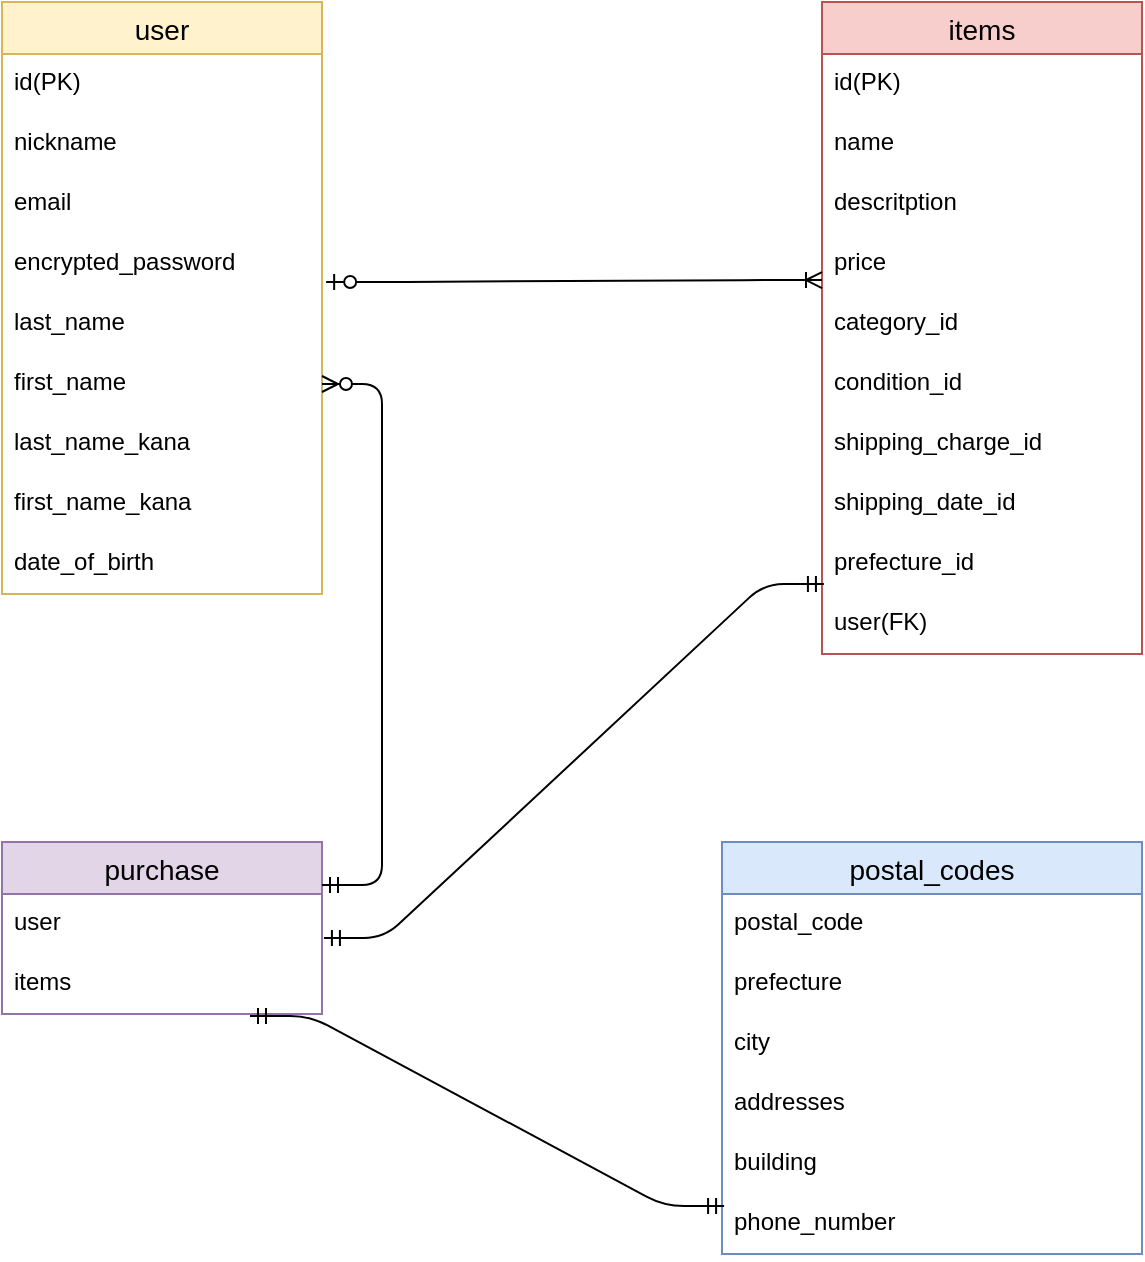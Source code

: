 <mxfile>
    <diagram id="pEX63_hvkQnGr2RXbAw3" name="ページ1">
        <mxGraphModel dx="659" dy="567" grid="1" gridSize="10" guides="0" tooltips="1" connect="1" arrows="0" fold="1" page="1" pageScale="1" pageWidth="827" pageHeight="1169" math="0" shadow="0">
            <root>
                <mxCell id="0"/>
                <mxCell id="1" parent="0"/>
                <mxCell id="EfhRiIH0vK1nld4ACKte-1" value="user" style="swimlane;fontStyle=0;childLayout=stackLayout;horizontal=1;startSize=26;horizontalStack=0;resizeParent=1;resizeParentMax=0;resizeLast=0;collapsible=1;marginBottom=0;align=center;fontSize=14;fillColor=#fff2cc;strokeColor=#d6b656;" parent="1" vertex="1">
                    <mxGeometry x="20" y="100" width="160" height="296" as="geometry">
                        <mxRectangle x="20" y="100" width="70" height="30" as="alternateBounds"/>
                    </mxGeometry>
                </mxCell>
                <mxCell id="EfhRiIH0vK1nld4ACKte-4" value="id(PK)" style="text;strokeColor=none;fillColor=none;spacingLeft=4;spacingRight=4;overflow=hidden;rotatable=0;points=[[0,0.5],[1,0.5]];portConstraint=eastwest;fontSize=12;" parent="EfhRiIH0vK1nld4ACKte-1" vertex="1">
                    <mxGeometry y="26" width="160" height="30" as="geometry"/>
                </mxCell>
                <mxCell id="EfhRiIH0vK1nld4ACKte-2" value="nickname " style="text;strokeColor=none;fillColor=none;spacingLeft=4;spacingRight=4;overflow=hidden;rotatable=0;points=[[0,0.5],[1,0.5]];portConstraint=eastwest;fontSize=12;" parent="EfhRiIH0vK1nld4ACKte-1" vertex="1">
                    <mxGeometry y="56" width="160" height="30" as="geometry"/>
                </mxCell>
                <mxCell id="EfhRiIH0vK1nld4ACKte-3" value="email" style="text;strokeColor=none;fillColor=none;spacingLeft=4;spacingRight=4;overflow=hidden;rotatable=0;points=[[0,0.5],[1,0.5]];portConstraint=eastwest;fontSize=12;" parent="EfhRiIH0vK1nld4ACKte-1" vertex="1">
                    <mxGeometry y="86" width="160" height="30" as="geometry"/>
                </mxCell>
                <mxCell id="EfhRiIH0vK1nld4ACKte-49" value="encrypted_password" style="text;strokeColor=none;fillColor=none;spacingLeft=4;spacingRight=4;overflow=hidden;rotatable=0;points=[[0,0.5],[1,0.5]];portConstraint=eastwest;fontSize=12;" parent="EfhRiIH0vK1nld4ACKte-1" vertex="1">
                    <mxGeometry y="116" width="160" height="30" as="geometry"/>
                </mxCell>
                <mxCell id="EfhRiIH0vK1nld4ACKte-48" value="last_name" style="text;strokeColor=none;fillColor=none;spacingLeft=4;spacingRight=4;overflow=hidden;rotatable=0;points=[[0,0.5],[1,0.5]];portConstraint=eastwest;fontSize=12;" parent="EfhRiIH0vK1nld4ACKte-1" vertex="1">
                    <mxGeometry y="146" width="160" height="30" as="geometry"/>
                </mxCell>
                <mxCell id="EfhRiIH0vK1nld4ACKte-50" value="first_name" style="text;strokeColor=none;fillColor=none;spacingLeft=4;spacingRight=4;overflow=hidden;rotatable=0;points=[[0,0.5],[1,0.5]];portConstraint=eastwest;fontSize=12;" parent="EfhRiIH0vK1nld4ACKte-1" vertex="1">
                    <mxGeometry y="176" width="160" height="30" as="geometry"/>
                </mxCell>
                <mxCell id="EfhRiIH0vK1nld4ACKte-53" value="last_name_kana" style="text;strokeColor=none;fillColor=none;spacingLeft=4;spacingRight=4;overflow=hidden;rotatable=0;points=[[0,0.5],[1,0.5]];portConstraint=eastwest;fontSize=12;" parent="EfhRiIH0vK1nld4ACKte-1" vertex="1">
                    <mxGeometry y="206" width="160" height="30" as="geometry"/>
                </mxCell>
                <mxCell id="EfhRiIH0vK1nld4ACKte-52" value="first_name_kana" style="text;strokeColor=none;fillColor=none;spacingLeft=4;spacingRight=4;overflow=hidden;rotatable=0;points=[[0,0.5],[1,0.5]];portConstraint=eastwest;fontSize=12;" parent="EfhRiIH0vK1nld4ACKte-1" vertex="1">
                    <mxGeometry y="236" width="160" height="30" as="geometry"/>
                </mxCell>
                <mxCell id="EfhRiIH0vK1nld4ACKte-51" value="date_of_birth" style="text;strokeColor=none;fillColor=none;spacingLeft=4;spacingRight=4;overflow=hidden;rotatable=0;points=[[0,0.5],[1,0.5]];portConstraint=eastwest;fontSize=12;" parent="EfhRiIH0vK1nld4ACKte-1" vertex="1">
                    <mxGeometry y="266" width="160" height="30" as="geometry"/>
                </mxCell>
                <mxCell id="EfhRiIH0vK1nld4ACKte-56" value="items" style="swimlane;fontStyle=0;childLayout=stackLayout;horizontal=1;startSize=26;horizontalStack=0;resizeParent=1;resizeParentMax=0;resizeLast=0;collapsible=1;marginBottom=0;align=center;fontSize=14;fillColor=#f8cecc;strokeColor=#b85450;" parent="1" vertex="1">
                    <mxGeometry x="430" y="100" width="160" height="326" as="geometry"/>
                </mxCell>
                <mxCell id="EfhRiIH0vK1nld4ACKte-57" value="id(PK)" style="text;strokeColor=none;fillColor=none;spacingLeft=4;spacingRight=4;overflow=hidden;rotatable=0;points=[[0,0.5],[1,0.5]];portConstraint=eastwest;fontSize=12;" parent="EfhRiIH0vK1nld4ACKte-56" vertex="1">
                    <mxGeometry y="26" width="160" height="30" as="geometry"/>
                </mxCell>
                <mxCell id="EfhRiIH0vK1nld4ACKte-55" value="name" style="text;strokeColor=none;fillColor=none;spacingLeft=4;spacingRight=4;overflow=hidden;rotatable=0;points=[[0,0.5],[1,0.5]];portConstraint=eastwest;fontSize=12;" parent="EfhRiIH0vK1nld4ACKte-56" vertex="1">
                    <mxGeometry y="56" width="160" height="30" as="geometry"/>
                </mxCell>
                <mxCell id="EfhRiIH0vK1nld4ACKte-58" value="descritption" style="text;strokeColor=none;fillColor=none;spacingLeft=4;spacingRight=4;overflow=hidden;rotatable=0;points=[[0,0.5],[1,0.5]];portConstraint=eastwest;fontSize=12;" parent="EfhRiIH0vK1nld4ACKte-56" vertex="1">
                    <mxGeometry y="86" width="160" height="30" as="geometry"/>
                </mxCell>
                <mxCell id="EfhRiIH0vK1nld4ACKte-59" value="price" style="text;strokeColor=none;fillColor=none;spacingLeft=4;spacingRight=4;overflow=hidden;rotatable=0;points=[[0,0.5],[1,0.5]];portConstraint=eastwest;fontSize=12;" parent="EfhRiIH0vK1nld4ACKte-56" vertex="1">
                    <mxGeometry y="116" width="160" height="30" as="geometry"/>
                </mxCell>
                <mxCell id="EfhRiIH0vK1nld4ACKte-65" value="category_id" style="text;strokeColor=none;fillColor=none;spacingLeft=4;spacingRight=4;overflow=hidden;rotatable=0;points=[[0,0.5],[1,0.5]];portConstraint=eastwest;fontSize=12;" parent="EfhRiIH0vK1nld4ACKte-56" vertex="1">
                    <mxGeometry y="146" width="160" height="30" as="geometry"/>
                </mxCell>
                <mxCell id="EfhRiIH0vK1nld4ACKte-64" value="condition_id" style="text;strokeColor=none;fillColor=none;spacingLeft=4;spacingRight=4;overflow=hidden;rotatable=0;points=[[0,0.5],[1,0.5]];portConstraint=eastwest;fontSize=12;" parent="EfhRiIH0vK1nld4ACKte-56" vertex="1">
                    <mxGeometry y="176" width="160" height="30" as="geometry"/>
                </mxCell>
                <mxCell id="EfhRiIH0vK1nld4ACKte-54" value="shipping_charge_id" style="text;strokeColor=none;fillColor=none;spacingLeft=4;spacingRight=4;overflow=hidden;rotatable=0;points=[[0,0.5],[1,0.5]];portConstraint=eastwest;fontSize=12;" parent="EfhRiIH0vK1nld4ACKte-56" vertex="1">
                    <mxGeometry y="206" width="160" height="30" as="geometry"/>
                </mxCell>
                <mxCell id="EfhRiIH0vK1nld4ACKte-63" value="shipping_date_id" style="text;strokeColor=none;fillColor=none;spacingLeft=4;spacingRight=4;overflow=hidden;rotatable=0;points=[[0,0.5],[1,0.5]];portConstraint=eastwest;fontSize=12;" parent="EfhRiIH0vK1nld4ACKte-56" vertex="1">
                    <mxGeometry y="236" width="160" height="30" as="geometry"/>
                </mxCell>
                <mxCell id="EfhRiIH0vK1nld4ACKte-62" value="prefecture_id" style="text;strokeColor=none;fillColor=none;spacingLeft=4;spacingRight=4;overflow=hidden;rotatable=0;points=[[0,0.5],[1,0.5]];portConstraint=eastwest;fontSize=12;" parent="EfhRiIH0vK1nld4ACKte-56" vertex="1">
                    <mxGeometry y="266" width="160" height="30" as="geometry"/>
                </mxCell>
                <mxCell id="EfhRiIH0vK1nld4ACKte-68" value="user(FK)" style="text;strokeColor=none;fillColor=none;spacingLeft=4;spacingRight=4;overflow=hidden;rotatable=0;points=[[0,0.5],[1,0.5]];portConstraint=eastwest;fontSize=12;" parent="EfhRiIH0vK1nld4ACKte-56" vertex="1">
                    <mxGeometry y="296" width="160" height="30" as="geometry"/>
                </mxCell>
                <mxCell id="EfhRiIH0vK1nld4ACKte-61" value="" style="edgeStyle=entityRelationEdgeStyle;fontSize=12;html=1;endArrow=ERoneToMany;startArrow=ERzeroToOne;exitX=1.013;exitY=0.8;exitDx=0;exitDy=0;entryX=0;entryY=0.767;entryDx=0;entryDy=0;exitPerimeter=0;entryPerimeter=0;" parent="1" source="EfhRiIH0vK1nld4ACKte-49" target="EfhRiIH0vK1nld4ACKte-59" edge="1">
                    <mxGeometry width="100" height="100" relative="1" as="geometry">
                        <mxPoint x="190" y="240" as="sourcePoint"/>
                        <mxPoint x="420" y="230" as="targetPoint"/>
                    </mxGeometry>
                </mxCell>
                <mxCell id="EfhRiIH0vK1nld4ACKte-72" value="purchase" style="swimlane;fontStyle=0;childLayout=stackLayout;horizontal=1;startSize=26;horizontalStack=0;resizeParent=1;resizeParentMax=0;resizeLast=0;collapsible=1;marginBottom=0;align=center;fontSize=14;fillColor=#e1d5e7;strokeColor=#9673a6;" parent="1" vertex="1">
                    <mxGeometry x="20" y="520" width="160" height="86" as="geometry"/>
                </mxCell>
                <mxCell id="EfhRiIH0vK1nld4ACKte-74" value="user" style="text;strokeColor=none;fillColor=none;spacingLeft=4;spacingRight=4;overflow=hidden;rotatable=0;points=[[0,0.5],[1,0.5]];portConstraint=eastwest;fontSize=12;" parent="EfhRiIH0vK1nld4ACKte-72" vertex="1">
                    <mxGeometry y="26" width="160" height="30" as="geometry"/>
                </mxCell>
                <mxCell id="EfhRiIH0vK1nld4ACKte-75" value="items" style="text;strokeColor=none;fillColor=none;spacingLeft=4;spacingRight=4;overflow=hidden;rotatable=0;points=[[0,0.5],[1,0.5]];portConstraint=eastwest;fontSize=12;" parent="EfhRiIH0vK1nld4ACKte-72" vertex="1">
                    <mxGeometry y="56" width="160" height="30" as="geometry"/>
                </mxCell>
                <mxCell id="2" value="postal_codes" style="swimlane;fontStyle=0;childLayout=stackLayout;horizontal=1;startSize=26;horizontalStack=0;resizeParent=1;resizeParentMax=0;resizeLast=0;collapsible=1;marginBottom=0;align=center;fontSize=14;fillColor=#dae8fc;strokeColor=#6c8ebf;" vertex="1" parent="1">
                    <mxGeometry x="380" y="520" width="210" height="206" as="geometry"/>
                </mxCell>
                <mxCell id="3" value="postal_code" style="text;strokeColor=none;fillColor=none;spacingLeft=4;spacingRight=4;overflow=hidden;rotatable=0;points=[[0,0.5],[1,0.5]];portConstraint=eastwest;fontSize=12;" vertex="1" parent="2">
                    <mxGeometry y="26" width="210" height="30" as="geometry"/>
                </mxCell>
                <mxCell id="4" value="prefecture" style="text;strokeColor=none;fillColor=none;spacingLeft=4;spacingRight=4;overflow=hidden;rotatable=0;points=[[0,0.5],[1,0.5]];portConstraint=eastwest;fontSize=12;" vertex="1" parent="2">
                    <mxGeometry y="56" width="210" height="30" as="geometry"/>
                </mxCell>
                <mxCell id="EfhRiIH0vK1nld4ACKte-69" value="city" style="text;strokeColor=none;fillColor=none;spacingLeft=4;spacingRight=4;overflow=hidden;rotatable=0;points=[[0,0.5],[1,0.5]];portConstraint=eastwest;fontSize=12;" parent="2" vertex="1">
                    <mxGeometry y="86" width="210" height="30" as="geometry"/>
                </mxCell>
                <mxCell id="EfhRiIH0vK1nld4ACKte-67" value="addresses" style="text;strokeColor=none;fillColor=none;spacingLeft=4;spacingRight=4;overflow=hidden;rotatable=0;points=[[0,0.5],[1,0.5]];portConstraint=eastwest;fontSize=12;" parent="2" vertex="1">
                    <mxGeometry y="116" width="210" height="30" as="geometry"/>
                </mxCell>
                <mxCell id="5" value="building" style="text;strokeColor=none;fillColor=none;spacingLeft=4;spacingRight=4;overflow=hidden;rotatable=0;points=[[0,0.5],[1,0.5]];portConstraint=eastwest;fontSize=12;" vertex="1" parent="2">
                    <mxGeometry y="146" width="210" height="30" as="geometry"/>
                </mxCell>
                <mxCell id="6" value="phone_number" style="text;strokeColor=none;fillColor=none;spacingLeft=4;spacingRight=4;overflow=hidden;rotatable=0;points=[[0,0.5],[1,0.5]];portConstraint=eastwest;fontSize=12;" vertex="1" parent="2">
                    <mxGeometry y="176" width="210" height="30" as="geometry"/>
                </mxCell>
                <mxCell id="7" value="" style="edgeStyle=entityRelationEdgeStyle;fontSize=12;html=1;endArrow=ERmandOne;startArrow=ERmandOne;exitX=0.775;exitY=1.033;exitDx=0;exitDy=0;entryX=0.005;entryY=0.2;entryDx=0;entryDy=0;exitPerimeter=0;entryPerimeter=0;" edge="1" parent="1" source="EfhRiIH0vK1nld4ACKte-75" target="6">
                    <mxGeometry width="100" height="100" relative="1" as="geometry">
                        <mxPoint x="290" y="810" as="sourcePoint"/>
                        <mxPoint x="370" y="560" as="targetPoint"/>
                    </mxGeometry>
                </mxCell>
                <mxCell id="12" value="" style="edgeStyle=entityRelationEdgeStyle;fontSize=12;html=1;endArrow=ERzeroToMany;startArrow=ERmandOne;exitX=1;exitY=0.25;exitDx=0;exitDy=0;" edge="1" parent="1" source="EfhRiIH0vK1nld4ACKte-72" target="EfhRiIH0vK1nld4ACKte-50">
                    <mxGeometry width="100" height="100" relative="1" as="geometry">
                        <mxPoint x="70" y="510" as="sourcePoint"/>
                        <mxPoint x="300" y="260" as="targetPoint"/>
                    </mxGeometry>
                </mxCell>
                <mxCell id="13" value="" style="edgeStyle=entityRelationEdgeStyle;fontSize=12;html=1;endArrow=ERmandOne;startArrow=ERmandOne;exitX=1.006;exitY=0.733;exitDx=0;exitDy=0;exitPerimeter=0;entryX=0.006;entryY=-0.167;entryDx=0;entryDy=0;entryPerimeter=0;" edge="1" parent="1" source="EfhRiIH0vK1nld4ACKte-74" target="EfhRiIH0vK1nld4ACKte-68">
                    <mxGeometry width="100" height="100" relative="1" as="geometry">
                        <mxPoint x="200" y="440" as="sourcePoint"/>
                        <mxPoint x="300" y="340" as="targetPoint"/>
                    </mxGeometry>
                </mxCell>
            </root>
        </mxGraphModel>
    </diagram>
</mxfile>
